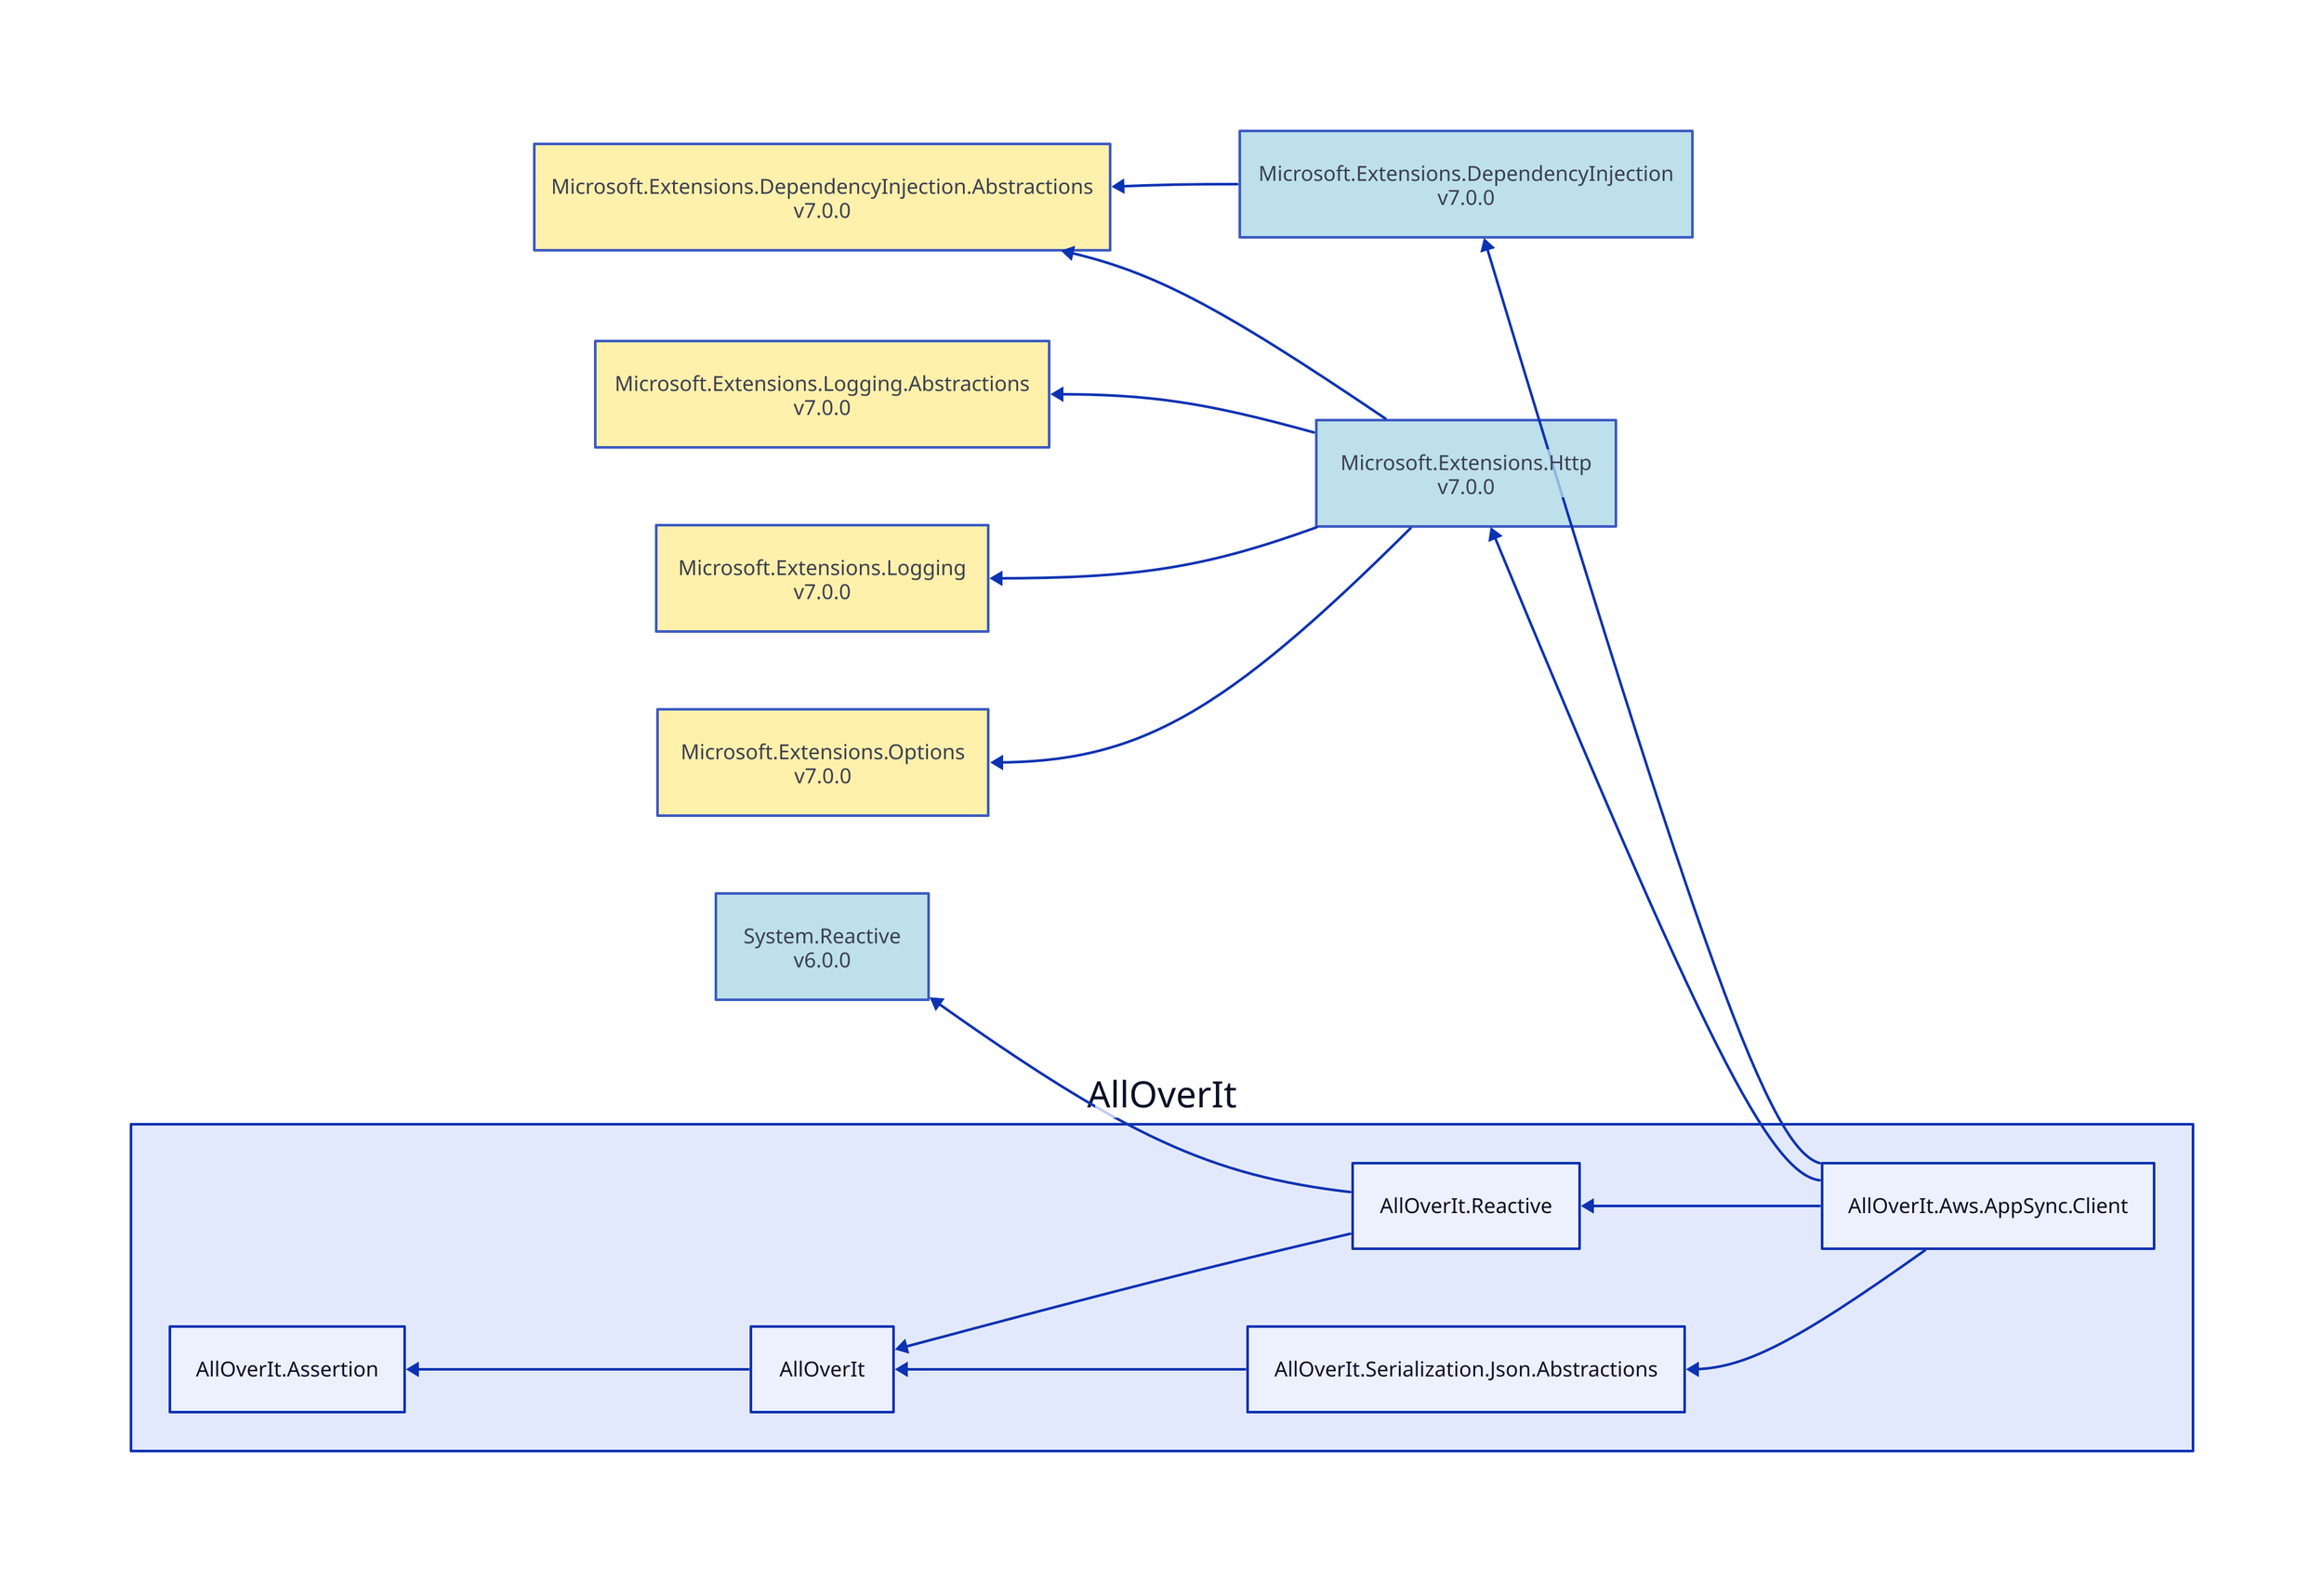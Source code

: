 direction: left

aoi: AllOverIt
aoi.alloverit-aws-appsync-client: AllOverIt.Aws.AppSync.Client
microsoft-extensions-dependencyinjection_7-0-0: Microsoft.Extensions.DependencyInjection\nv7.0.0
microsoft-extensions-dependencyinjection_7-0-0.style.fill: "#ADD8E6"
microsoft-extensions-dependencyinjection_7-0-0.style.opacity: 0.8
microsoft-extensions-dependencyinjection-abstractions_7-0-0: Microsoft.Extensions.DependencyInjection.Abstractions\nv7.0.0
microsoft-extensions-dependencyinjection-abstractions_7-0-0.style.fill: "#FFEC96"
microsoft-extensions-dependencyinjection-abstractions_7-0-0.style.opacity: 0.8
microsoft-extensions-dependencyinjection-abstractions_7-0-0 <- microsoft-extensions-dependencyinjection_7-0-0
microsoft-extensions-dependencyinjection_7-0-0 <- aoi.alloverit-aws-appsync-client
microsoft-extensions-http_7-0-0: Microsoft.Extensions.Http\nv7.0.0
microsoft-extensions-http_7-0-0.style.fill: "#ADD8E6"
microsoft-extensions-http_7-0-0.style.opacity: 0.8
microsoft-extensions-dependencyinjection-abstractions_7-0-0 <- microsoft-extensions-http_7-0-0
microsoft-extensions-logging-abstractions_7-0-0: Microsoft.Extensions.Logging.Abstractions\nv7.0.0
microsoft-extensions-logging-abstractions_7-0-0.style.fill: "#FFEC96"
microsoft-extensions-logging-abstractions_7-0-0.style.opacity: 0.8
microsoft-extensions-logging-abstractions_7-0-0 <- microsoft-extensions-http_7-0-0
microsoft-extensions-logging_7-0-0: Microsoft.Extensions.Logging\nv7.0.0
microsoft-extensions-logging_7-0-0.style.fill: "#FFEC96"
microsoft-extensions-logging_7-0-0.style.opacity: 0.8
microsoft-extensions-logging_7-0-0 <- microsoft-extensions-http_7-0-0
microsoft-extensions-options_7-0-0: Microsoft.Extensions.Options\nv7.0.0
microsoft-extensions-options_7-0-0.style.fill: "#FFEC96"
microsoft-extensions-options_7-0-0.style.opacity: 0.8
microsoft-extensions-options_7-0-0 <- microsoft-extensions-http_7-0-0
microsoft-extensions-http_7-0-0 <- aoi.alloverit-aws-appsync-client
aoi.alloverit-reactive: AllOverIt.Reactive
system-reactive_6-0-0: System.Reactive\nv6.0.0
system-reactive_6-0-0.style.fill: "#ADD8E6"
system-reactive_6-0-0.style.opacity: 0.8
system-reactive_6-0-0 <- aoi.alloverit-reactive
aoi.alloverit: AllOverIt
aoi.alloverit-assertion: AllOverIt.Assertion
aoi.alloverit-assertion <- aoi.alloverit
aoi.alloverit <- aoi.alloverit-reactive
aoi.alloverit-reactive <- aoi.alloverit-aws-appsync-client
aoi.alloverit-serialization-json-abstractions: AllOverIt.Serialization.Json.Abstractions
aoi.alloverit <- aoi.alloverit-serialization-json-abstractions
aoi.alloverit-serialization-json-abstractions <- aoi.alloverit-aws-appsync-client
